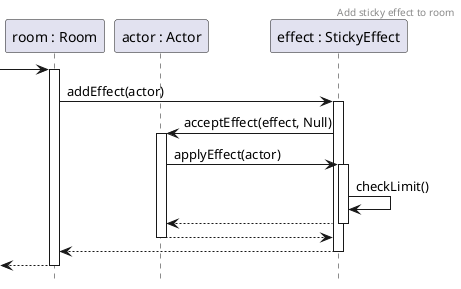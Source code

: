 @startuml StickyEffect
header Add sticky effect to room
hide footbox

participant Room as "room : Room"
participant Actor as "actor : Actor"
participant effect as "effect : StickyEffect"

-> Room
activate Room

Room -> effect ++: addEffect(actor)
effect -> Actor++: acceptEffect(effect, Null)
Actor -> effect ++: applyEffect(actor)

effect -> effect : checkLimit()

/' TODO
review-ra ez kérdés
itt az issue azt írja, hogy a room-tól kéne kérni, hogy hányan vannak benne
szerintem sokkal egyszerűbb, ha a sticky effect számon tartja, hogy hány emberre pakolódott rá eddig
és pl. a tick-jét lehetne úgy felül írni az ősnek, hogy az megtartja a számlálót
'/

return
return
return
return

@enduml